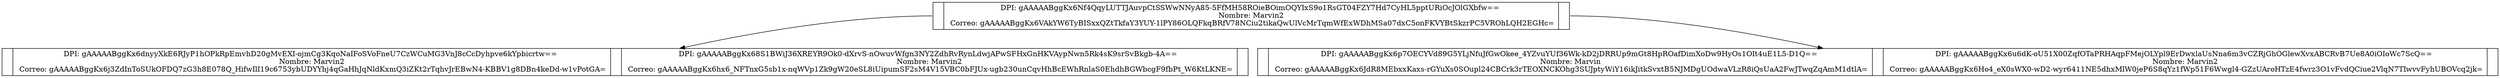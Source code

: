 digraph G{
node[shape=record]
node0xc00008a570[label="<f0>|<f1>DPI: gAAAAABggKx6Nf4QqyLUTTJAuvpCtSSWwNNyA85-5FfMH58ROieBOimOQYIxS9o1RsGT04FZY7Hd7CyHL5pptURiOcJOlGXbfw== \n Nombre: Marvin2 \n Correo: gAAAAABggKx6VAkYW6TyBISxxQZtTkfaY3YUY-1lPY86OLQFkqBRfV78NCiu2tikaQwUlVcMrTqmWfExWDhMSa07dxC5onFKVYBtSkzrPC5VROhLQH2EGHc= |<f2>"]
node0xc00008a630[label="<f0>|<f1>DPI: gAAAAABggKx6dnyyXkE6RJyP1hOPkRpEmvhD20gMvEXI-ojmCg3KqoNaIFoSVoFneU7CzWCuMG3VnJ8cCcDyhpve6kYpbicrtw== \n Nombre: Marvin2 \n Correo: gAAAAABggKx6j3ZdInToSUkOFDQ7zG3h8E078Q_HifwIlI19c6753ybUDYYhj4qGaHhJqNldKxmQ3iZKt2rTqhvJrEBwN4-KBBV1g8DBn4keDd-w1vPotGA= |<f2>|<f3>DPI: gAAAAABggKx68S1BWiJ36XREYR9Ok0-dXrvS-nOwuvWfgn3NY2ZdhRvRynLdwjAPwSFHxGnHKVAypNwn5Rk4sK9srSvBkgb-4A== \n Nombre: Marvin2 \n Correo: gAAAAABggKx6hx6_NFTnxG5sb1x-nqWVp1Zk9gW20eSL8iUipumSF2sM4V15VBC0bFJUx-ugb230unCqvHhBcEWhRnlaS0EhdhBGWbcgF9fbPt_W6KtLKNE= |<f4>"]
node0xc00008a570:f0->node0xc00008a630
node0xc00008a5d0[label="<f0>|<f1>DPI: gAAAAABggKx6p7OECYVd89G5YLjNfuJfGwOkee_4YZvuYUf36Wk-kD2jDRRUp9mGt8HpROafDimXoDw9HyOs1OIt4uE1L5-D1Q== \n Nombre: Marvin \n Correo: gAAAAABggKx6JdR8MEbxxKaxs-rGYuXs0SOupl24CBCrk3rTEOXNCKOhg3SUJptyWiY16ikJitkSvxtB5NJMDgUOdwaVLzR8iQsUaA2FwJTwqZqAmM1dtlA= |<f2>|<f3>DPI: gAAAAABggKx6u6dK-oU51X00ZqfOTaPRHAqpFMejOLYpl9ErDwxlaUsNna6m3vCZRjGhOGlewXvxABCRvB7Ue8A0iOIoWc7ScQ== \n Nombre: Marvin2 \n Correo: gAAAAABggKx6Ho4_eX0sWX0-wD2-wyr6411NE5dhxMlW0jeP6S8qYz1fWp51F6Wwgl4-GZzUAroHTzE4fwrz3O1vFvdQCiue2VlqN7TIwvvFyhUBOVcq2jk= |<f4>"]
node0xc00008a570:f2->node0xc00008a5d0
}